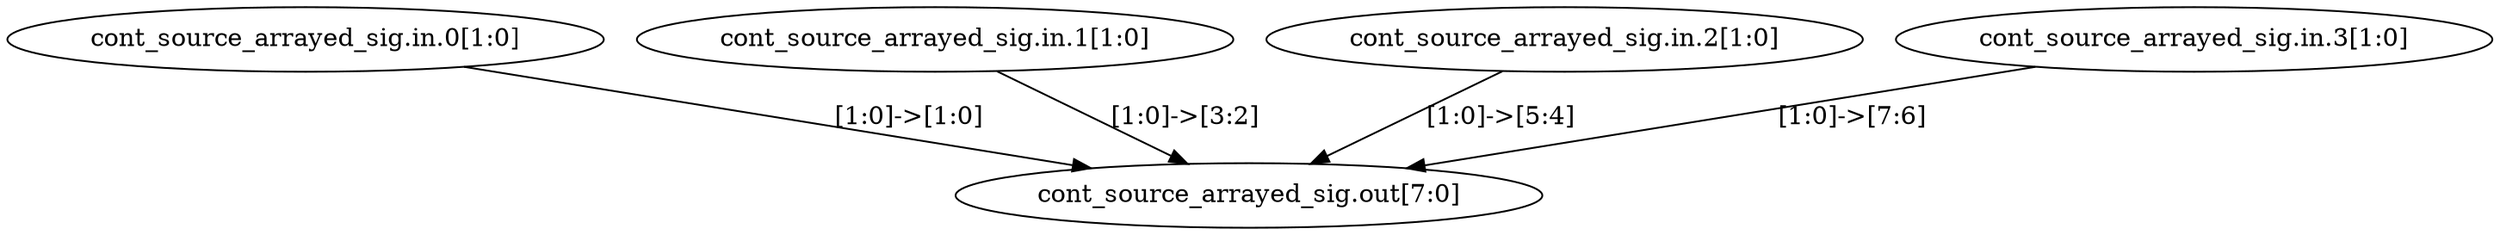 digraph G {
	"cont_source_arrayed_sig.in.0" -> "cont_source_arrayed_sig.out"[label="[1:0]->[1:0]"];
	"cont_source_arrayed_sig.in.1" -> "cont_source_arrayed_sig.out"[label="[1:0]->[3:2]"];
	"cont_source_arrayed_sig.in.2" -> "cont_source_arrayed_sig.out"[label="[1:0]->[5:4]"];
	"cont_source_arrayed_sig.in.3" -> "cont_source_arrayed_sig.out"[label="[1:0]->[7:6]"];
	"cont_source_arrayed_sig.in.0" [shape=ellipse, label="cont_source_arrayed_sig.in.0[1:0]"];
	"cont_source_arrayed_sig.in.1" [shape=ellipse, label="cont_source_arrayed_sig.in.1[1:0]"];
	"cont_source_arrayed_sig.in.2" [shape=ellipse, label="cont_source_arrayed_sig.in.2[1:0]"];
	"cont_source_arrayed_sig.in.3" [shape=ellipse, label="cont_source_arrayed_sig.in.3[1:0]"];
	"cont_source_arrayed_sig.out" [shape=ellipse, label="cont_source_arrayed_sig.out[7:0]"];
}
